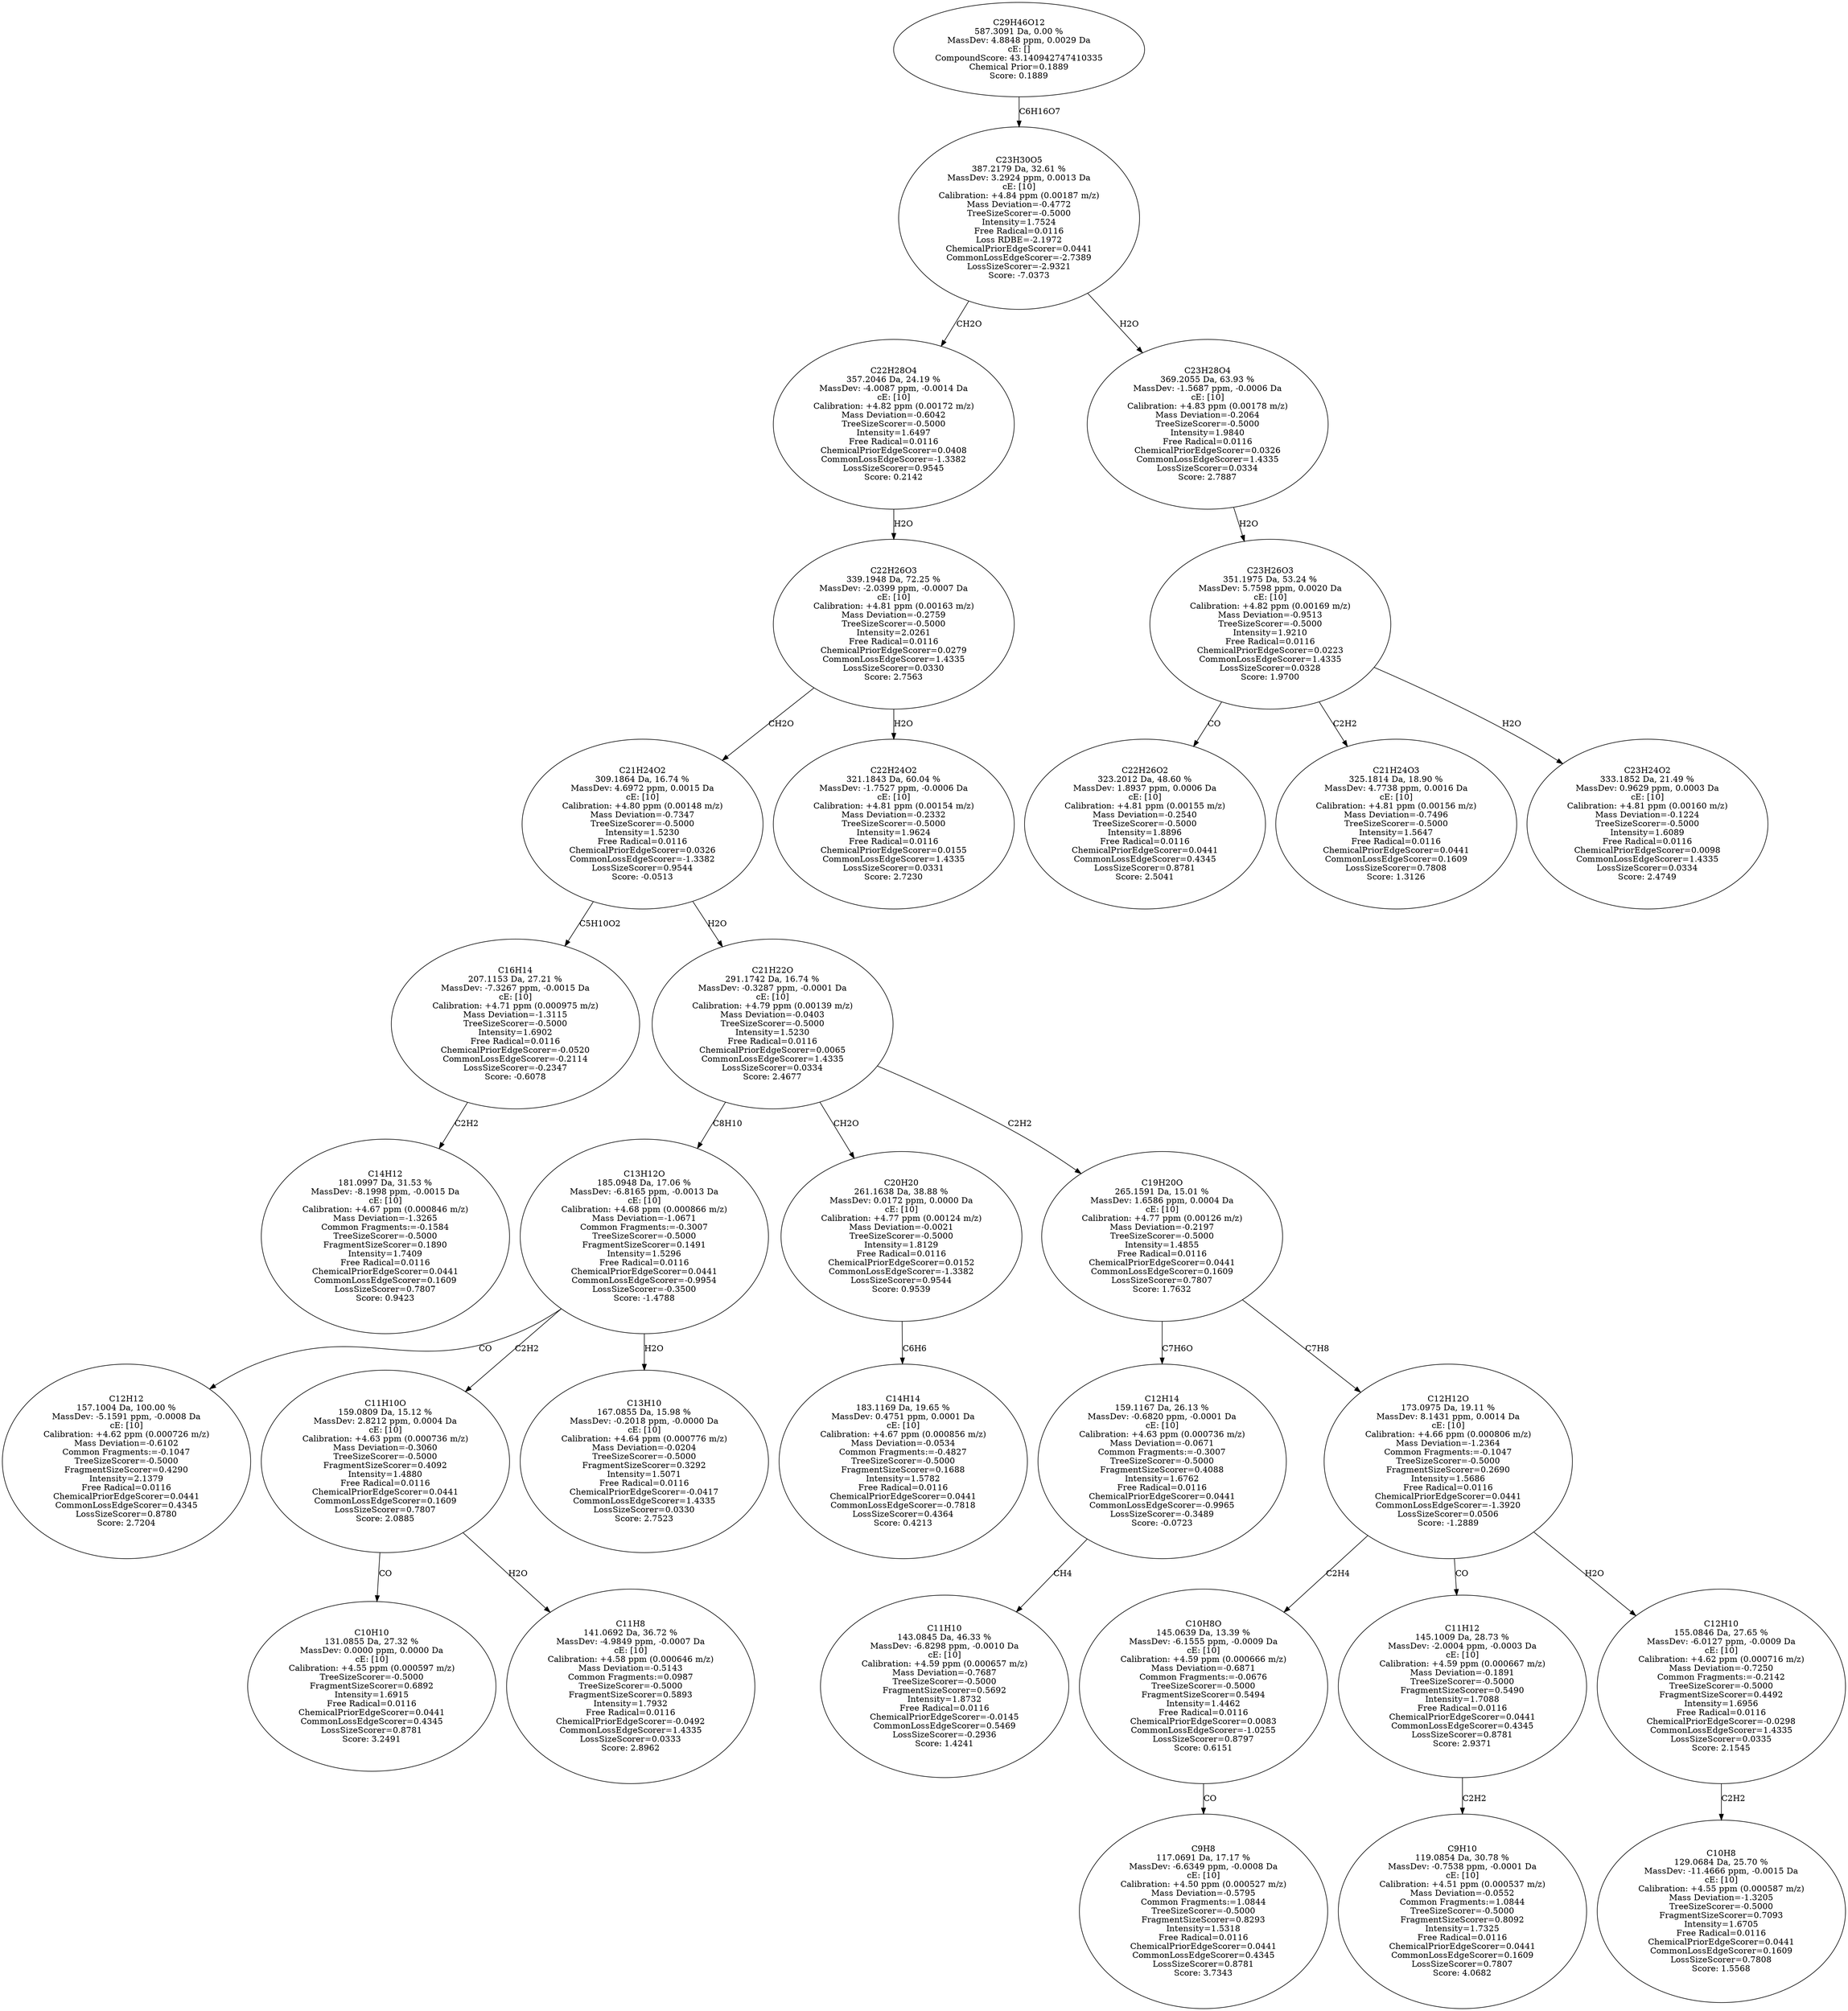 strict digraph {
v1 [label="C14H12\n181.0997 Da, 31.53 %\nMassDev: -8.1998 ppm, -0.0015 Da\ncE: [10]\nCalibration: +4.67 ppm (0.000846 m/z)\nMass Deviation=-1.3265\nCommon Fragments:=-0.1584\nTreeSizeScorer=-0.5000\nFragmentSizeScorer=0.1890\nIntensity=1.7409\nFree Radical=0.0116\nChemicalPriorEdgeScorer=0.0441\nCommonLossEdgeScorer=0.1609\nLossSizeScorer=0.7807\nScore: 0.9423"];
v2 [label="C16H14\n207.1153 Da, 27.21 %\nMassDev: -7.3267 ppm, -0.0015 Da\ncE: [10]\nCalibration: +4.71 ppm (0.000975 m/z)\nMass Deviation=-1.3115\nTreeSizeScorer=-0.5000\nIntensity=1.6902\nFree Radical=0.0116\nChemicalPriorEdgeScorer=-0.0520\nCommonLossEdgeScorer=-0.2114\nLossSizeScorer=-0.2347\nScore: -0.6078"];
v3 [label="C12H12\n157.1004 Da, 100.00 %\nMassDev: -5.1591 ppm, -0.0008 Da\ncE: [10]\nCalibration: +4.62 ppm (0.000726 m/z)\nMass Deviation=-0.6102\nCommon Fragments:=-0.1047\nTreeSizeScorer=-0.5000\nFragmentSizeScorer=0.4290\nIntensity=2.1379\nFree Radical=0.0116\nChemicalPriorEdgeScorer=0.0441\nCommonLossEdgeScorer=0.4345\nLossSizeScorer=0.8780\nScore: 2.7204"];
v4 [label="C10H10\n131.0855 Da, 27.32 %\nMassDev: 0.0000 ppm, 0.0000 Da\ncE: [10]\nCalibration: +4.55 ppm (0.000597 m/z)\nTreeSizeScorer=-0.5000\nFragmentSizeScorer=0.6892\nIntensity=1.6915\nFree Radical=0.0116\nChemicalPriorEdgeScorer=0.0441\nCommonLossEdgeScorer=0.4345\nLossSizeScorer=0.8781\nScore: 3.2491"];
v5 [label="C11H8\n141.0692 Da, 36.72 %\nMassDev: -4.9849 ppm, -0.0007 Da\ncE: [10]\nCalibration: +4.58 ppm (0.000646 m/z)\nMass Deviation=-0.5143\nCommon Fragments:=0.0987\nTreeSizeScorer=-0.5000\nFragmentSizeScorer=0.5893\nIntensity=1.7932\nFree Radical=0.0116\nChemicalPriorEdgeScorer=-0.0492\nCommonLossEdgeScorer=1.4335\nLossSizeScorer=0.0333\nScore: 2.8962"];
v6 [label="C11H10O\n159.0809 Da, 15.12 %\nMassDev: 2.8212 ppm, 0.0004 Da\ncE: [10]\nCalibration: +4.63 ppm (0.000736 m/z)\nMass Deviation=-0.3060\nTreeSizeScorer=-0.5000\nFragmentSizeScorer=0.4092\nIntensity=1.4880\nFree Radical=0.0116\nChemicalPriorEdgeScorer=0.0441\nCommonLossEdgeScorer=0.1609\nLossSizeScorer=0.7807\nScore: 2.0885"];
v7 [label="C13H10\n167.0855 Da, 15.98 %\nMassDev: -0.2018 ppm, -0.0000 Da\ncE: [10]\nCalibration: +4.64 ppm (0.000776 m/z)\nMass Deviation=-0.0204\nTreeSizeScorer=-0.5000\nFragmentSizeScorer=0.3292\nIntensity=1.5071\nFree Radical=0.0116\nChemicalPriorEdgeScorer=-0.0417\nCommonLossEdgeScorer=1.4335\nLossSizeScorer=0.0330\nScore: 2.7523"];
v8 [label="C13H12O\n185.0948 Da, 17.06 %\nMassDev: -6.8165 ppm, -0.0013 Da\ncE: [10]\nCalibration: +4.68 ppm (0.000866 m/z)\nMass Deviation=-1.0671\nCommon Fragments:=-0.3007\nTreeSizeScorer=-0.5000\nFragmentSizeScorer=0.1491\nIntensity=1.5296\nFree Radical=0.0116\nChemicalPriorEdgeScorer=0.0441\nCommonLossEdgeScorer=-0.9954\nLossSizeScorer=-0.3500\nScore: -1.4788"];
v9 [label="C14H14\n183.1169 Da, 19.65 %\nMassDev: 0.4751 ppm, 0.0001 Da\ncE: [10]\nCalibration: +4.67 ppm (0.000856 m/z)\nMass Deviation=-0.0534\nCommon Fragments:=-0.4827\nTreeSizeScorer=-0.5000\nFragmentSizeScorer=0.1688\nIntensity=1.5782\nFree Radical=0.0116\nChemicalPriorEdgeScorer=0.0441\nCommonLossEdgeScorer=-0.7818\nLossSizeScorer=0.4364\nScore: 0.4213"];
v10 [label="C20H20\n261.1638 Da, 38.88 %\nMassDev: 0.0172 ppm, 0.0000 Da\ncE: [10]\nCalibration: +4.77 ppm (0.00124 m/z)\nMass Deviation=-0.0021\nTreeSizeScorer=-0.5000\nIntensity=1.8129\nFree Radical=0.0116\nChemicalPriorEdgeScorer=0.0152\nCommonLossEdgeScorer=-1.3382\nLossSizeScorer=0.9544\nScore: 0.9539"];
v11 [label="C11H10\n143.0845 Da, 46.33 %\nMassDev: -6.8298 ppm, -0.0010 Da\ncE: [10]\nCalibration: +4.59 ppm (0.000657 m/z)\nMass Deviation=-0.7687\nTreeSizeScorer=-0.5000\nFragmentSizeScorer=0.5692\nIntensity=1.8732\nFree Radical=0.0116\nChemicalPriorEdgeScorer=-0.0145\nCommonLossEdgeScorer=0.5469\nLossSizeScorer=-0.2936\nScore: 1.4241"];
v12 [label="C12H14\n159.1167 Da, 26.13 %\nMassDev: -0.6820 ppm, -0.0001 Da\ncE: [10]\nCalibration: +4.63 ppm (0.000736 m/z)\nMass Deviation=-0.0671\nCommon Fragments:=-0.3007\nTreeSizeScorer=-0.5000\nFragmentSizeScorer=0.4088\nIntensity=1.6762\nFree Radical=0.0116\nChemicalPriorEdgeScorer=0.0441\nCommonLossEdgeScorer=-0.9965\nLossSizeScorer=-0.3489\nScore: -0.0723"];
v13 [label="C9H8\n117.0691 Da, 17.17 %\nMassDev: -6.6349 ppm, -0.0008 Da\ncE: [10]\nCalibration: +4.50 ppm (0.000527 m/z)\nMass Deviation=-0.5795\nCommon Fragments:=1.0844\nTreeSizeScorer=-0.5000\nFragmentSizeScorer=0.8293\nIntensity=1.5318\nFree Radical=0.0116\nChemicalPriorEdgeScorer=0.0441\nCommonLossEdgeScorer=0.4345\nLossSizeScorer=0.8781\nScore: 3.7343"];
v14 [label="C10H8O\n145.0639 Da, 13.39 %\nMassDev: -6.1555 ppm, -0.0009 Da\ncE: [10]\nCalibration: +4.59 ppm (0.000666 m/z)\nMass Deviation=-0.6871\nCommon Fragments:=-0.0676\nTreeSizeScorer=-0.5000\nFragmentSizeScorer=0.5494\nIntensity=1.4462\nFree Radical=0.0116\nChemicalPriorEdgeScorer=0.0083\nCommonLossEdgeScorer=-1.0255\nLossSizeScorer=0.8797\nScore: 0.6151"];
v15 [label="C9H10\n119.0854 Da, 30.78 %\nMassDev: -0.7538 ppm, -0.0001 Da\ncE: [10]\nCalibration: +4.51 ppm (0.000537 m/z)\nMass Deviation=-0.0552\nCommon Fragments:=1.0844\nTreeSizeScorer=-0.5000\nFragmentSizeScorer=0.8092\nIntensity=1.7325\nFree Radical=0.0116\nChemicalPriorEdgeScorer=0.0441\nCommonLossEdgeScorer=0.1609\nLossSizeScorer=0.7807\nScore: 4.0682"];
v16 [label="C11H12\n145.1009 Da, 28.73 %\nMassDev: -2.0004 ppm, -0.0003 Da\ncE: [10]\nCalibration: +4.59 ppm (0.000667 m/z)\nMass Deviation=-0.1891\nTreeSizeScorer=-0.5000\nFragmentSizeScorer=0.5490\nIntensity=1.7088\nFree Radical=0.0116\nChemicalPriorEdgeScorer=0.0441\nCommonLossEdgeScorer=0.4345\nLossSizeScorer=0.8781\nScore: 2.9371"];
v17 [label="C10H8\n129.0684 Da, 25.70 %\nMassDev: -11.4666 ppm, -0.0015 Da\ncE: [10]\nCalibration: +4.55 ppm (0.000587 m/z)\nMass Deviation=-1.3205\nTreeSizeScorer=-0.5000\nFragmentSizeScorer=0.7093\nIntensity=1.6705\nFree Radical=0.0116\nChemicalPriorEdgeScorer=0.0441\nCommonLossEdgeScorer=0.1609\nLossSizeScorer=0.7808\nScore: 1.5568"];
v18 [label="C12H10\n155.0846 Da, 27.65 %\nMassDev: -6.0127 ppm, -0.0009 Da\ncE: [10]\nCalibration: +4.62 ppm (0.000716 m/z)\nMass Deviation=-0.7250\nCommon Fragments:=-0.2142\nTreeSizeScorer=-0.5000\nFragmentSizeScorer=0.4492\nIntensity=1.6956\nFree Radical=0.0116\nChemicalPriorEdgeScorer=-0.0298\nCommonLossEdgeScorer=1.4335\nLossSizeScorer=0.0335\nScore: 2.1545"];
v19 [label="C12H12O\n173.0975 Da, 19.11 %\nMassDev: 8.1431 ppm, 0.0014 Da\ncE: [10]\nCalibration: +4.66 ppm (0.000806 m/z)\nMass Deviation=-1.2364\nCommon Fragments:=-0.1047\nTreeSizeScorer=-0.5000\nFragmentSizeScorer=0.2690\nIntensity=1.5686\nFree Radical=0.0116\nChemicalPriorEdgeScorer=0.0441\nCommonLossEdgeScorer=-1.3920\nLossSizeScorer=0.0506\nScore: -1.2889"];
v20 [label="C19H20O\n265.1591 Da, 15.01 %\nMassDev: 1.6586 ppm, 0.0004 Da\ncE: [10]\nCalibration: +4.77 ppm (0.00126 m/z)\nMass Deviation=-0.2197\nTreeSizeScorer=-0.5000\nIntensity=1.4855\nFree Radical=0.0116\nChemicalPriorEdgeScorer=0.0441\nCommonLossEdgeScorer=0.1609\nLossSizeScorer=0.7807\nScore: 1.7632"];
v21 [label="C21H22O\n291.1742 Da, 16.74 %\nMassDev: -0.3287 ppm, -0.0001 Da\ncE: [10]\nCalibration: +4.79 ppm (0.00139 m/z)\nMass Deviation=-0.0403\nTreeSizeScorer=-0.5000\nIntensity=1.5230\nFree Radical=0.0116\nChemicalPriorEdgeScorer=0.0065\nCommonLossEdgeScorer=1.4335\nLossSizeScorer=0.0334\nScore: 2.4677"];
v22 [label="C21H24O2\n309.1864 Da, 16.74 %\nMassDev: 4.6972 ppm, 0.0015 Da\ncE: [10]\nCalibration: +4.80 ppm (0.00148 m/z)\nMass Deviation=-0.7347\nTreeSizeScorer=-0.5000\nIntensity=1.5230\nFree Radical=0.0116\nChemicalPriorEdgeScorer=0.0326\nCommonLossEdgeScorer=-1.3382\nLossSizeScorer=0.9544\nScore: -0.0513"];
v23 [label="C22H24O2\n321.1843 Da, 60.04 %\nMassDev: -1.7527 ppm, -0.0006 Da\ncE: [10]\nCalibration: +4.81 ppm (0.00154 m/z)\nMass Deviation=-0.2332\nTreeSizeScorer=-0.5000\nIntensity=1.9624\nFree Radical=0.0116\nChemicalPriorEdgeScorer=0.0155\nCommonLossEdgeScorer=1.4335\nLossSizeScorer=0.0331\nScore: 2.7230"];
v24 [label="C22H26O3\n339.1948 Da, 72.25 %\nMassDev: -2.0399 ppm, -0.0007 Da\ncE: [10]\nCalibration: +4.81 ppm (0.00163 m/z)\nMass Deviation=-0.2759\nTreeSizeScorer=-0.5000\nIntensity=2.0261\nFree Radical=0.0116\nChemicalPriorEdgeScorer=0.0279\nCommonLossEdgeScorer=1.4335\nLossSizeScorer=0.0330\nScore: 2.7563"];
v25 [label="C22H28O4\n357.2046 Da, 24.19 %\nMassDev: -4.0087 ppm, -0.0014 Da\ncE: [10]\nCalibration: +4.82 ppm (0.00172 m/z)\nMass Deviation=-0.6042\nTreeSizeScorer=-0.5000\nIntensity=1.6497\nFree Radical=0.0116\nChemicalPriorEdgeScorer=0.0408\nCommonLossEdgeScorer=-1.3382\nLossSizeScorer=0.9545\nScore: 0.2142"];
v26 [label="C22H26O2\n323.2012 Da, 48.60 %\nMassDev: 1.8937 ppm, 0.0006 Da\ncE: [10]\nCalibration: +4.81 ppm (0.00155 m/z)\nMass Deviation=-0.2540\nTreeSizeScorer=-0.5000\nIntensity=1.8896\nFree Radical=0.0116\nChemicalPriorEdgeScorer=0.0441\nCommonLossEdgeScorer=0.4345\nLossSizeScorer=0.8781\nScore: 2.5041"];
v27 [label="C21H24O3\n325.1814 Da, 18.90 %\nMassDev: 4.7738 ppm, 0.0016 Da\ncE: [10]\nCalibration: +4.81 ppm (0.00156 m/z)\nMass Deviation=-0.7496\nTreeSizeScorer=-0.5000\nIntensity=1.5647\nFree Radical=0.0116\nChemicalPriorEdgeScorer=0.0441\nCommonLossEdgeScorer=0.1609\nLossSizeScorer=0.7808\nScore: 1.3126"];
v28 [label="C23H24O2\n333.1852 Da, 21.49 %\nMassDev: 0.9629 ppm, 0.0003 Da\ncE: [10]\nCalibration: +4.81 ppm (0.00160 m/z)\nMass Deviation=-0.1224\nTreeSizeScorer=-0.5000\nIntensity=1.6089\nFree Radical=0.0116\nChemicalPriorEdgeScorer=0.0098\nCommonLossEdgeScorer=1.4335\nLossSizeScorer=0.0334\nScore: 2.4749"];
v29 [label="C23H26O3\n351.1975 Da, 53.24 %\nMassDev: 5.7598 ppm, 0.0020 Da\ncE: [10]\nCalibration: +4.82 ppm (0.00169 m/z)\nMass Deviation=-0.9513\nTreeSizeScorer=-0.5000\nIntensity=1.9210\nFree Radical=0.0116\nChemicalPriorEdgeScorer=0.0223\nCommonLossEdgeScorer=1.4335\nLossSizeScorer=0.0328\nScore: 1.9700"];
v30 [label="C23H28O4\n369.2055 Da, 63.93 %\nMassDev: -1.5687 ppm, -0.0006 Da\ncE: [10]\nCalibration: +4.83 ppm (0.00178 m/z)\nMass Deviation=-0.2064\nTreeSizeScorer=-0.5000\nIntensity=1.9840\nFree Radical=0.0116\nChemicalPriorEdgeScorer=0.0326\nCommonLossEdgeScorer=1.4335\nLossSizeScorer=0.0334\nScore: 2.7887"];
v31 [label="C23H30O5\n387.2179 Da, 32.61 %\nMassDev: 3.2924 ppm, 0.0013 Da\ncE: [10]\nCalibration: +4.84 ppm (0.00187 m/z)\nMass Deviation=-0.4772\nTreeSizeScorer=-0.5000\nIntensity=1.7524\nFree Radical=0.0116\nLoss RDBE=-2.1972\nChemicalPriorEdgeScorer=0.0441\nCommonLossEdgeScorer=-2.7389\nLossSizeScorer=-2.9321\nScore: -7.0373"];
v32 [label="C29H46O12\n587.3091 Da, 0.00 %\nMassDev: 4.8848 ppm, 0.0029 Da\ncE: []\nCompoundScore: 43.140942747410335\nChemical Prior=0.1889\nScore: 0.1889"];
v2 -> v1 [label="C2H2"];
v22 -> v2 [label="C5H10O2"];
v8 -> v3 [label="CO"];
v6 -> v4 [label="CO"];
v6 -> v5 [label="H2O"];
v8 -> v6 [label="C2H2"];
v8 -> v7 [label="H2O"];
v21 -> v8 [label="C8H10"];
v10 -> v9 [label="C6H6"];
v21 -> v10 [label="CH2O"];
v12 -> v11 [label="CH4"];
v20 -> v12 [label="C7H6O"];
v14 -> v13 [label="CO"];
v19 -> v14 [label="C2H4"];
v16 -> v15 [label="C2H2"];
v19 -> v16 [label="CO"];
v18 -> v17 [label="C2H2"];
v19 -> v18 [label="H2O"];
v20 -> v19 [label="C7H8"];
v21 -> v20 [label="C2H2"];
v22 -> v21 [label="H2O"];
v24 -> v22 [label="CH2O"];
v24 -> v23 [label="H2O"];
v25 -> v24 [label="H2O"];
v31 -> v25 [label="CH2O"];
v29 -> v26 [label="CO"];
v29 -> v27 [label="C2H2"];
v29 -> v28 [label="H2O"];
v30 -> v29 [label="H2O"];
v31 -> v30 [label="H2O"];
v32 -> v31 [label="C6H16O7"];
}